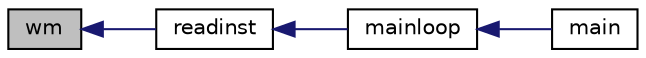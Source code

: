 digraph "wm"
{
  edge [fontname="Helvetica",fontsize="10",labelfontname="Helvetica",labelfontsize="10"];
  node [fontname="Helvetica",fontsize="10",shape=record];
  rankdir="LR";
  Node1 [label="wm",height=0.2,width=0.4,color="black", fillcolor="grey75", style="filled", fontcolor="black"];
  Node1 -> Node2 [dir="back",color="midnightblue",fontsize="10",style="solid",fontname="Helvetica"];
  Node2 [label="readinst",height=0.2,width=0.4,color="black", fillcolor="white", style="filled",URL="$vm4_8h.html#a0ad739c159f77841a39ee96cf6240a80"];
  Node2 -> Node3 [dir="back",color="midnightblue",fontsize="10",style="solid",fontname="Helvetica"];
  Node3 [label="mainloop",height=0.2,width=0.4,color="black", fillcolor="white", style="filled",URL="$vm4_8h.html#a0090e0e2a47c2121e364f3cc27da1649"];
  Node3 -> Node4 [dir="back",color="midnightblue",fontsize="10",style="solid",fontname="Helvetica"];
  Node4 [label="main",height=0.2,width=0.4,color="black", fillcolor="white", style="filled",URL="$main_8c.html#a3c04138a5bfe5d72780bb7e82a18e627"];
}
